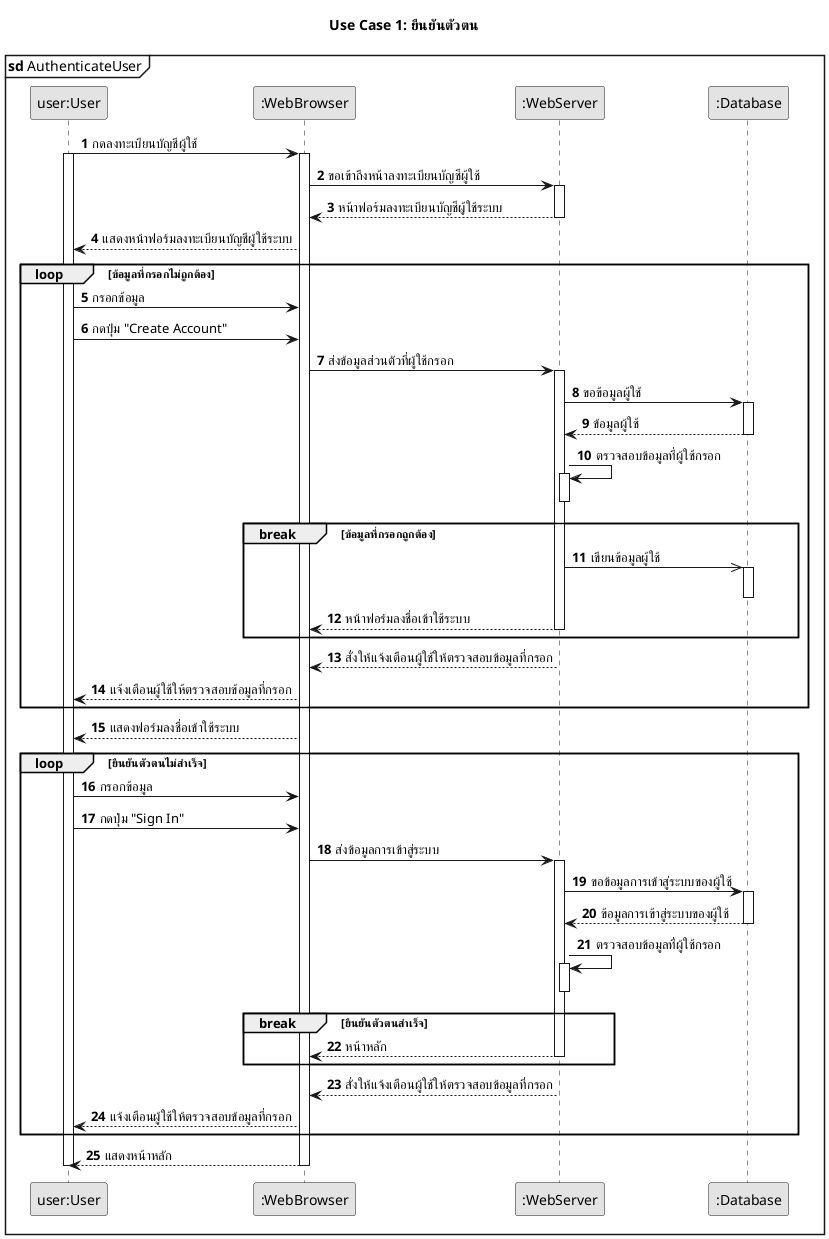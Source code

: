 @startuml
skinparam monochrome true
skinparam defaultFontName Sarabun
autonumber

title Use Case 1: ยืนยันตัวตน
mainframe **sd** AuthenticateUser

participant "user:User" as User
participant ":WebBrowser" as Browser
participant ":WebServer" as Server
participant ":Database" as Database

User -> Browser: กดลงทะเบียนบัญชีผู้ใช้

activate User

activate Browser
Browser -> Server: ขอเข้าถึงหน้าลงทะเบียนบัญชีผู้ใช้

activate Server
Server --> Browser: หน้าฟอร์มลงทะเบียนบัญชีผู้ใช้ระบบ
deactivate Server

Browser --> User: แสดงหน้าฟอร์มลงทะเบียนบัญชีผู้ใช้ระบบ

' loop 1
loop ข้อมูลที่กรอกไม่ถูกต้อง

User -> Browser: กรอกข้อมูล
User -> Browser: กดปุ่ม "Create Account"
Browser -> Server: ส่งข้อมูลส่วนตัวที่ผู้ใช้กรอก

activate Server
Server -> Database: ขอข้อมูลผู้ใช้

activate Database
Database --> Server: ข้อมูลผู้ใช้
deactivate Database

Server -> Server: ตรวจสอบข้อมูลที่ผู้ใช้กรอก

activate Server
deactivate Server

break ข้อมูลที่กรอกถูกต้อง

Server ->> Database: เขียนข้อมูลผู้ใช้

activate Database
deactivate Database

Server --> Browser: หน้าฟอร์มลงชื่อเข้าใช้ระบบ
deactivate Server

' break 1.1
end

Server --> Browser: สั่งให้แจ้งเตือนผู้ใช้ให้ตรวจสอบข้อมูลที่กรอก
Browser --> User: แจ้งเตือนผู้ใช้ให้ตรวจสอบข้อมูลที่กรอก

' loop 1
end

Browser --> User: แสดงฟอร์มลงชื่อเข้าใช้ระบบ

' loop 2
loop ยืนยันตัวตนไม่สำเร็จ

User -> Browser: กรอกข้อมูล
User -> Browser: กดปุ่ม "Sign In"
Browser -> Server: ส่งข้อมูลการเข้าสู่ระบบ

activate Server
Server -> Database: ขอข้อมูลการเข้าสู่ระบบของผู้ใช้

activate Database
Database --> Server: ข้อมูลการเข้าสู่ระบบของผู้ใช้
deactivate Database

Server -> Server: ตรวจสอบข้อมูลที่ผู้ใช้กรอก

activate Server
deactivate Server

' break 2.1
break ยืนยันตัวตนสำเร็จ

Server --> Browser: หน้าหลัก
deactivate Server

' break 2.1
end

Server --> Browser: สั่งให้แจ้งเตือนผู้ใช้ให้ตรวจสอบข้อมูลที่กรอก
Browser --> User: แจ้งเตือนผู้ใช้ให้ตรวจสอบข้อมูลที่กรอก

' loop 2
end

Browser --> User: แสดงหน้าหลัก

deactivate Browser

deactivate User
@enduml
